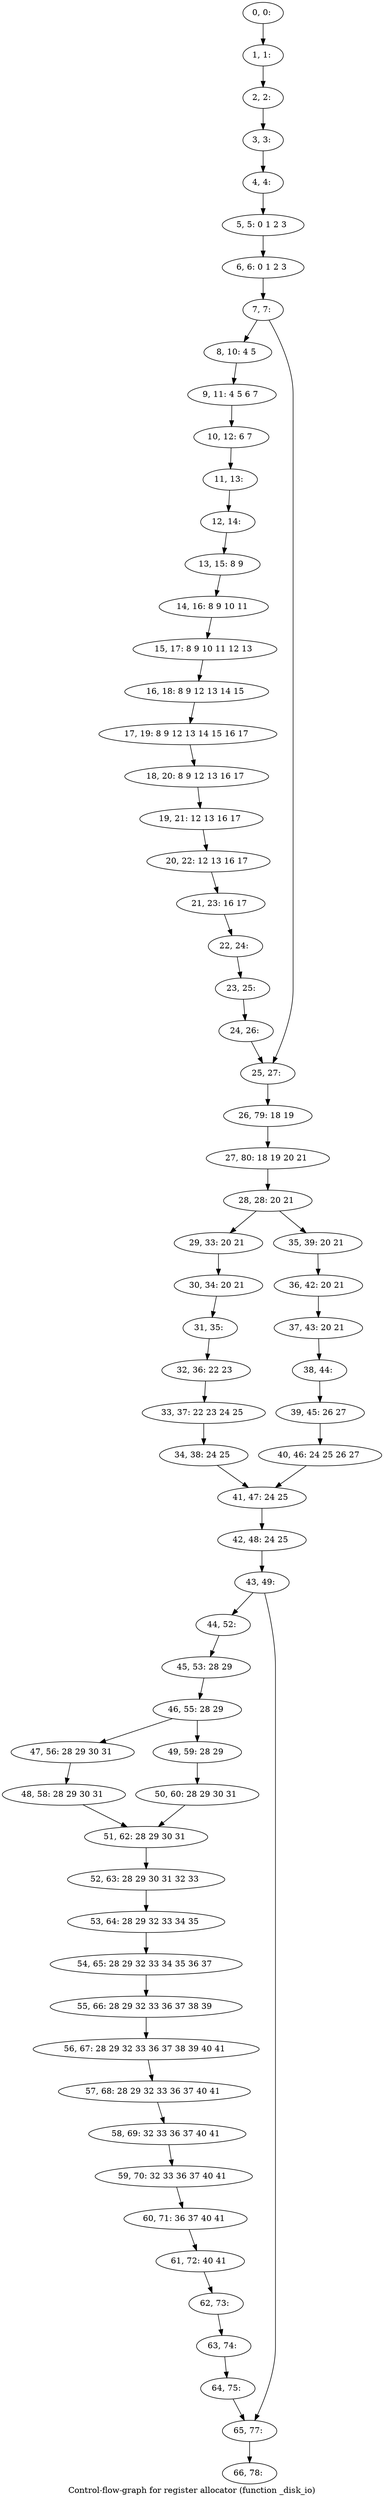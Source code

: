 digraph G {
graph [label="Control-flow-graph for register allocator (function _disk_io)"]
0[label="0, 0: "];
1[label="1, 1: "];
2[label="2, 2: "];
3[label="3, 3: "];
4[label="4, 4: "];
5[label="5, 5: 0 1 2 3 "];
6[label="6, 6: 0 1 2 3 "];
7[label="7, 7: "];
8[label="8, 10: 4 5 "];
9[label="9, 11: 4 5 6 7 "];
10[label="10, 12: 6 7 "];
11[label="11, 13: "];
12[label="12, 14: "];
13[label="13, 15: 8 9 "];
14[label="14, 16: 8 9 10 11 "];
15[label="15, 17: 8 9 10 11 12 13 "];
16[label="16, 18: 8 9 12 13 14 15 "];
17[label="17, 19: 8 9 12 13 14 15 16 17 "];
18[label="18, 20: 8 9 12 13 16 17 "];
19[label="19, 21: 12 13 16 17 "];
20[label="20, 22: 12 13 16 17 "];
21[label="21, 23: 16 17 "];
22[label="22, 24: "];
23[label="23, 25: "];
24[label="24, 26: "];
25[label="25, 27: "];
26[label="26, 79: 18 19 "];
27[label="27, 80: 18 19 20 21 "];
28[label="28, 28: 20 21 "];
29[label="29, 33: 20 21 "];
30[label="30, 34: 20 21 "];
31[label="31, 35: "];
32[label="32, 36: 22 23 "];
33[label="33, 37: 22 23 24 25 "];
34[label="34, 38: 24 25 "];
35[label="35, 39: 20 21 "];
36[label="36, 42: 20 21 "];
37[label="37, 43: 20 21 "];
38[label="38, 44: "];
39[label="39, 45: 26 27 "];
40[label="40, 46: 24 25 26 27 "];
41[label="41, 47: 24 25 "];
42[label="42, 48: 24 25 "];
43[label="43, 49: "];
44[label="44, 52: "];
45[label="45, 53: 28 29 "];
46[label="46, 55: 28 29 "];
47[label="47, 56: 28 29 30 31 "];
48[label="48, 58: 28 29 30 31 "];
49[label="49, 59: 28 29 "];
50[label="50, 60: 28 29 30 31 "];
51[label="51, 62: 28 29 30 31 "];
52[label="52, 63: 28 29 30 31 32 33 "];
53[label="53, 64: 28 29 32 33 34 35 "];
54[label="54, 65: 28 29 32 33 34 35 36 37 "];
55[label="55, 66: 28 29 32 33 36 37 38 39 "];
56[label="56, 67: 28 29 32 33 36 37 38 39 40 41 "];
57[label="57, 68: 28 29 32 33 36 37 40 41 "];
58[label="58, 69: 32 33 36 37 40 41 "];
59[label="59, 70: 32 33 36 37 40 41 "];
60[label="60, 71: 36 37 40 41 "];
61[label="61, 72: 40 41 "];
62[label="62, 73: "];
63[label="63, 74: "];
64[label="64, 75: "];
65[label="65, 77: "];
66[label="66, 78: "];
0->1 ;
1->2 ;
2->3 ;
3->4 ;
4->5 ;
5->6 ;
6->7 ;
7->8 ;
7->25 ;
8->9 ;
9->10 ;
10->11 ;
11->12 ;
12->13 ;
13->14 ;
14->15 ;
15->16 ;
16->17 ;
17->18 ;
18->19 ;
19->20 ;
20->21 ;
21->22 ;
22->23 ;
23->24 ;
24->25 ;
25->26 ;
26->27 ;
27->28 ;
28->29 ;
28->35 ;
29->30 ;
30->31 ;
31->32 ;
32->33 ;
33->34 ;
34->41 ;
35->36 ;
36->37 ;
37->38 ;
38->39 ;
39->40 ;
40->41 ;
41->42 ;
42->43 ;
43->44 ;
43->65 ;
44->45 ;
45->46 ;
46->47 ;
46->49 ;
47->48 ;
48->51 ;
49->50 ;
50->51 ;
51->52 ;
52->53 ;
53->54 ;
54->55 ;
55->56 ;
56->57 ;
57->58 ;
58->59 ;
59->60 ;
60->61 ;
61->62 ;
62->63 ;
63->64 ;
64->65 ;
65->66 ;
}
